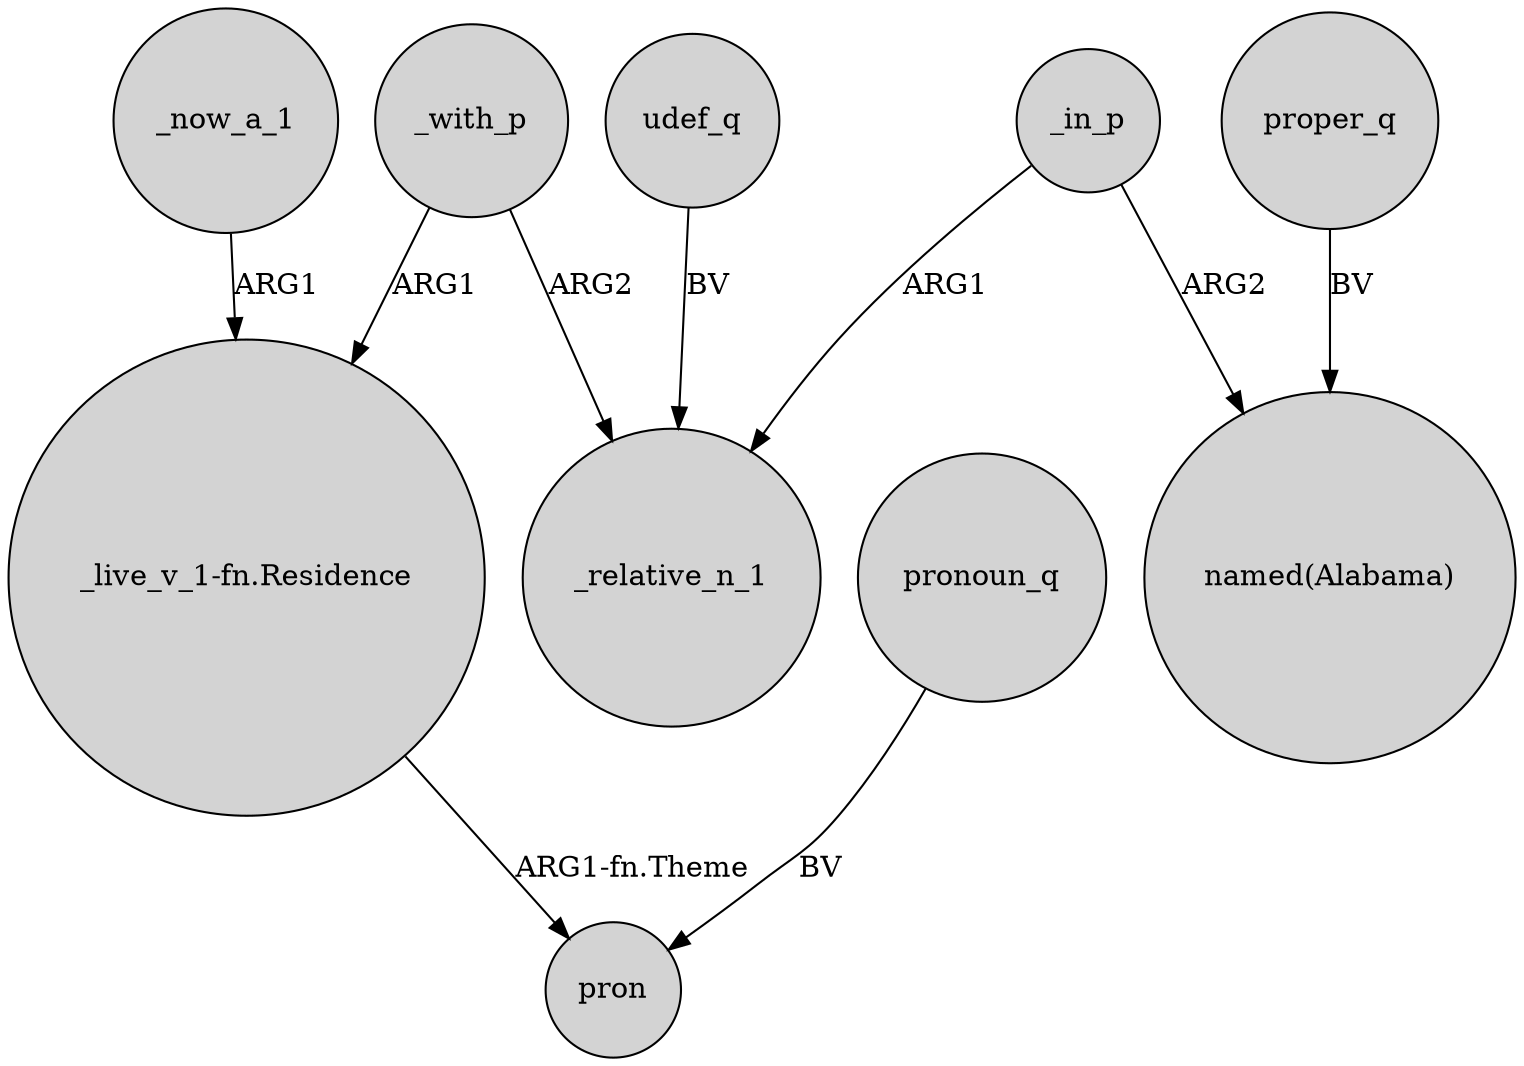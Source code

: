 digraph {
	node [shape=circle style=filled]
	_with_p -> "_live_v_1-fn.Residence" [label=ARG1]
	"_live_v_1-fn.Residence" -> pron [label="ARG1-fn.Theme"]
	_now_a_1 -> "_live_v_1-fn.Residence" [label=ARG1]
	udef_q -> _relative_n_1 [label=BV]
	proper_q -> "named(Alabama)" [label=BV]
	_in_p -> _relative_n_1 [label=ARG1]
	_with_p -> _relative_n_1 [label=ARG2]
	_in_p -> "named(Alabama)" [label=ARG2]
	pronoun_q -> pron [label=BV]
}
